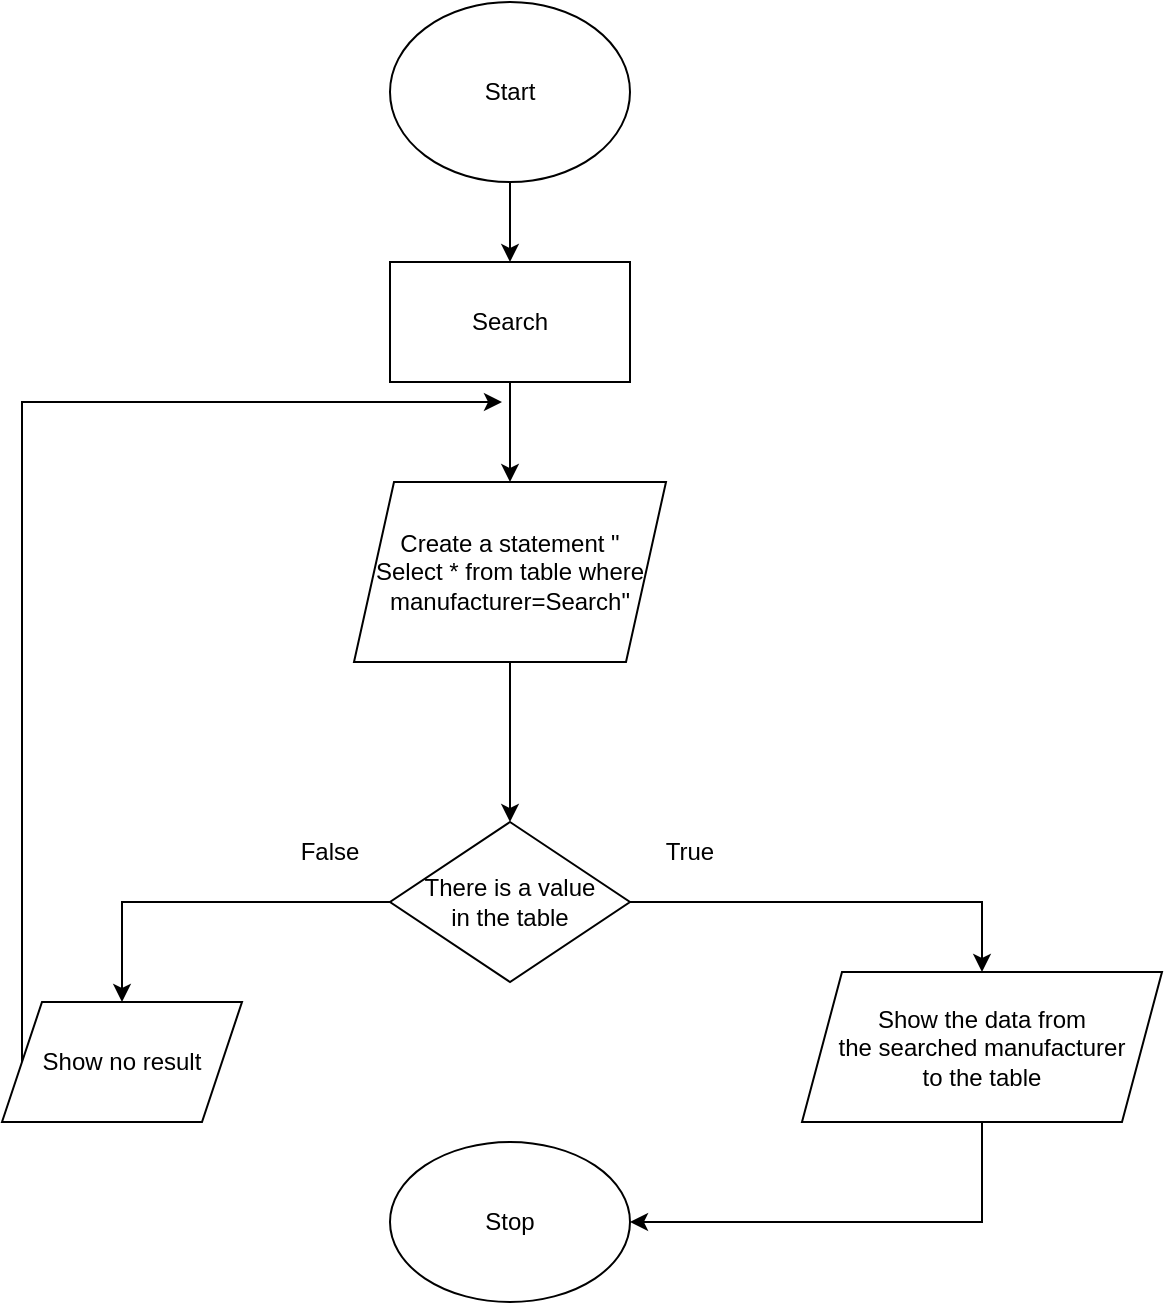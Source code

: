 <mxfile version="21.6.5" type="github" pages="4">
  <diagram name="Filter by manufacturer" id="b0GberjzZ939CXaLA34X">
    <mxGraphModel dx="1050" dy="573" grid="1" gridSize="10" guides="1" tooltips="1" connect="1" arrows="1" fold="1" page="1" pageScale="1" pageWidth="827" pageHeight="1169" math="0" shadow="0">
      <root>
        <mxCell id="0" />
        <mxCell id="1" parent="0" />
        <mxCell id="7AaVf39T8sH8r62OQnQh-11" style="edgeStyle=orthogonalEdgeStyle;rounded=0;orthogonalLoop=1;jettySize=auto;html=1;exitX=0.5;exitY=1;exitDx=0;exitDy=0;entryX=0.5;entryY=0;entryDx=0;entryDy=0;" edge="1" parent="1" source="7AaVf39T8sH8r62OQnQh-2" target="7AaVf39T8sH8r62OQnQh-4">
          <mxGeometry relative="1" as="geometry" />
        </mxCell>
        <mxCell id="7AaVf39T8sH8r62OQnQh-2" value="Start" style="ellipse;whiteSpace=wrap;html=1;" vertex="1" parent="1">
          <mxGeometry x="354" y="30" width="120" height="90" as="geometry" />
        </mxCell>
        <mxCell id="7AaVf39T8sH8r62OQnQh-3" value="Stop" style="ellipse;whiteSpace=wrap;html=1;" vertex="1" parent="1">
          <mxGeometry x="354" y="600" width="120" height="80" as="geometry" />
        </mxCell>
        <mxCell id="7AaVf39T8sH8r62OQnQh-12" style="edgeStyle=orthogonalEdgeStyle;rounded=0;orthogonalLoop=1;jettySize=auto;html=1;exitX=0.5;exitY=1;exitDx=0;exitDy=0;entryX=0.5;entryY=0;entryDx=0;entryDy=0;" edge="1" parent="1" source="7AaVf39T8sH8r62OQnQh-4" target="7AaVf39T8sH8r62OQnQh-5">
          <mxGeometry relative="1" as="geometry" />
        </mxCell>
        <mxCell id="7AaVf39T8sH8r62OQnQh-4" value="Search" style="rounded=0;whiteSpace=wrap;html=1;" vertex="1" parent="1">
          <mxGeometry x="354" y="160" width="120" height="60" as="geometry" />
        </mxCell>
        <mxCell id="7AaVf39T8sH8r62OQnQh-13" style="edgeStyle=orthogonalEdgeStyle;rounded=0;orthogonalLoop=1;jettySize=auto;html=1;exitX=0.5;exitY=1;exitDx=0;exitDy=0;entryX=0.5;entryY=0;entryDx=0;entryDy=0;" edge="1" parent="1" source="7AaVf39T8sH8r62OQnQh-5" target="7AaVf39T8sH8r62OQnQh-6">
          <mxGeometry relative="1" as="geometry" />
        </mxCell>
        <mxCell id="7AaVf39T8sH8r62OQnQh-5" value="Create a statement &quot;&lt;br&gt;Select * from table where&lt;br&gt;manufacturer=Search&quot;" style="shape=parallelogram;perimeter=parallelogramPerimeter;whiteSpace=wrap;html=1;fixedSize=1;" vertex="1" parent="1">
          <mxGeometry x="336" y="270" width="156" height="90" as="geometry" />
        </mxCell>
        <mxCell id="7AaVf39T8sH8r62OQnQh-7" style="edgeStyle=orthogonalEdgeStyle;rounded=0;orthogonalLoop=1;jettySize=auto;html=1;entryX=0.5;entryY=0;entryDx=0;entryDy=0;" edge="1" parent="1" source="7AaVf39T8sH8r62OQnQh-6" target="7AaVf39T8sH8r62OQnQh-9">
          <mxGeometry relative="1" as="geometry">
            <mxPoint x="630" y="530" as="targetPoint" />
          </mxGeometry>
        </mxCell>
        <mxCell id="7AaVf39T8sH8r62OQnQh-8" style="edgeStyle=orthogonalEdgeStyle;rounded=0;orthogonalLoop=1;jettySize=auto;html=1;exitX=0;exitY=0.5;exitDx=0;exitDy=0;entryX=0.5;entryY=0;entryDx=0;entryDy=0;" edge="1" parent="1" source="7AaVf39T8sH8r62OQnQh-6" target="7AaVf39T8sH8r62OQnQh-10">
          <mxGeometry relative="1" as="geometry">
            <mxPoint x="230" y="540" as="targetPoint" />
          </mxGeometry>
        </mxCell>
        <mxCell id="7AaVf39T8sH8r62OQnQh-6" value="There is a value&lt;br&gt;in the table" style="rhombus;whiteSpace=wrap;html=1;" vertex="1" parent="1">
          <mxGeometry x="354" y="440" width="120" height="80" as="geometry" />
        </mxCell>
        <mxCell id="7AaVf39T8sH8r62OQnQh-14" style="edgeStyle=orthogonalEdgeStyle;rounded=0;orthogonalLoop=1;jettySize=auto;html=1;exitX=0.5;exitY=1;exitDx=0;exitDy=0;entryX=1;entryY=0.5;entryDx=0;entryDy=0;" edge="1" parent="1" source="7AaVf39T8sH8r62OQnQh-9" target="7AaVf39T8sH8r62OQnQh-3">
          <mxGeometry relative="1" as="geometry" />
        </mxCell>
        <mxCell id="7AaVf39T8sH8r62OQnQh-9" value="Show the data from&lt;br&gt;the searched manufacturer&lt;br&gt;to the table" style="shape=parallelogram;perimeter=parallelogramPerimeter;whiteSpace=wrap;html=1;fixedSize=1;" vertex="1" parent="1">
          <mxGeometry x="560" y="515" width="180" height="75" as="geometry" />
        </mxCell>
        <mxCell id="7AaVf39T8sH8r62OQnQh-15" style="edgeStyle=orthogonalEdgeStyle;rounded=0;orthogonalLoop=1;jettySize=auto;html=1;exitX=0;exitY=0.5;exitDx=0;exitDy=0;" edge="1" parent="1" source="7AaVf39T8sH8r62OQnQh-10">
          <mxGeometry relative="1" as="geometry">
            <mxPoint x="410" y="230" as="targetPoint" />
            <mxPoint x="10" y="330" as="sourcePoint" />
            <Array as="points">
              <mxPoint x="170" y="230" />
            </Array>
          </mxGeometry>
        </mxCell>
        <mxCell id="7AaVf39T8sH8r62OQnQh-10" value="Show no result" style="shape=parallelogram;perimeter=parallelogramPerimeter;whiteSpace=wrap;html=1;fixedSize=1;" vertex="1" parent="1">
          <mxGeometry x="160" y="530" width="120" height="60" as="geometry" />
        </mxCell>
        <mxCell id="7AaVf39T8sH8r62OQnQh-17" value="True" style="text;html=1;strokeColor=none;fillColor=none;align=center;verticalAlign=middle;whiteSpace=wrap;rounded=0;" vertex="1" parent="1">
          <mxGeometry x="474" y="440" width="60" height="30" as="geometry" />
        </mxCell>
        <mxCell id="7AaVf39T8sH8r62OQnQh-18" value="False" style="text;html=1;strokeColor=none;fillColor=none;align=center;verticalAlign=middle;whiteSpace=wrap;rounded=0;" vertex="1" parent="1">
          <mxGeometry x="294" y="440" width="60" height="30" as="geometry" />
        </mxCell>
      </root>
    </mxGraphModel>
  </diagram>
  <diagram id="K9-OZ3rQHB-3n7ECAeAO" name="Filter by price">
    <mxGraphModel dx="1050" dy="573" grid="1" gridSize="10" guides="1" tooltips="1" connect="1" arrows="1" fold="1" page="1" pageScale="1" pageWidth="827" pageHeight="1169" math="0" shadow="0">
      <root>
        <mxCell id="0" />
        <mxCell id="1" parent="0" />
      </root>
    </mxGraphModel>
  </diagram>
  <diagram id="mfEXxE6C-foX_zjAlTVi" name="Order by release date DESC&#39;">
    <mxGraphModel dx="1050" dy="573" grid="1" gridSize="10" guides="1" tooltips="1" connect="1" arrows="1" fold="1" page="1" pageScale="1" pageWidth="827" pageHeight="1169" math="0" shadow="0">
      <root>
        <mxCell id="0" />
        <mxCell id="1" parent="0" />
      </root>
    </mxGraphModel>
  </diagram>
  <diagram id="0Xkdcv7ftamiGfapWS_W" name="Order by price desc">
    <mxGraphModel dx="1050" dy="573" grid="1" gridSize="10" guides="1" tooltips="1" connect="1" arrows="1" fold="1" page="1" pageScale="1" pageWidth="827" pageHeight="1169" math="0" shadow="0">
      <root>
        <mxCell id="0" />
        <mxCell id="1" parent="0" />
      </root>
    </mxGraphModel>
  </diagram>
</mxfile>
